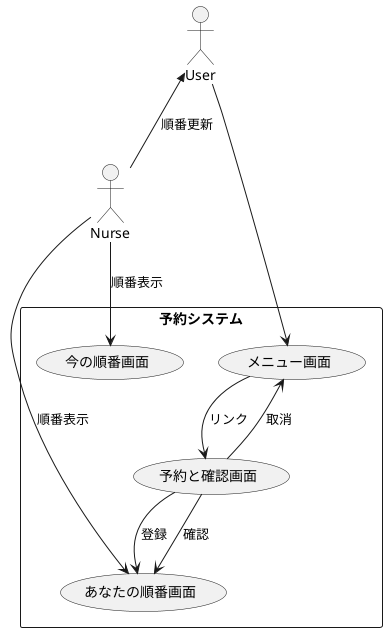 @startuml 診察予約
actor User as User
actor Nurse as Nurse

rectangle "予約システム" {
    User --> (メニュー画面)
    (メニュー画面) --> (予約と確認画面) : リンク
    (予約と確認画面) --> (あなたの順番画面) : 登録
    (予約と確認画面) --> (あなたの順番画面) : 確認
    (予約と確認画面) --> (メニュー画面) : 取消
    Nurse --> (あなたの順番画面) : 順番表示
    Nurse --> (今の順番画面) : 順番表示
}

User <<-- Nurse : 順番更新

@enduml
